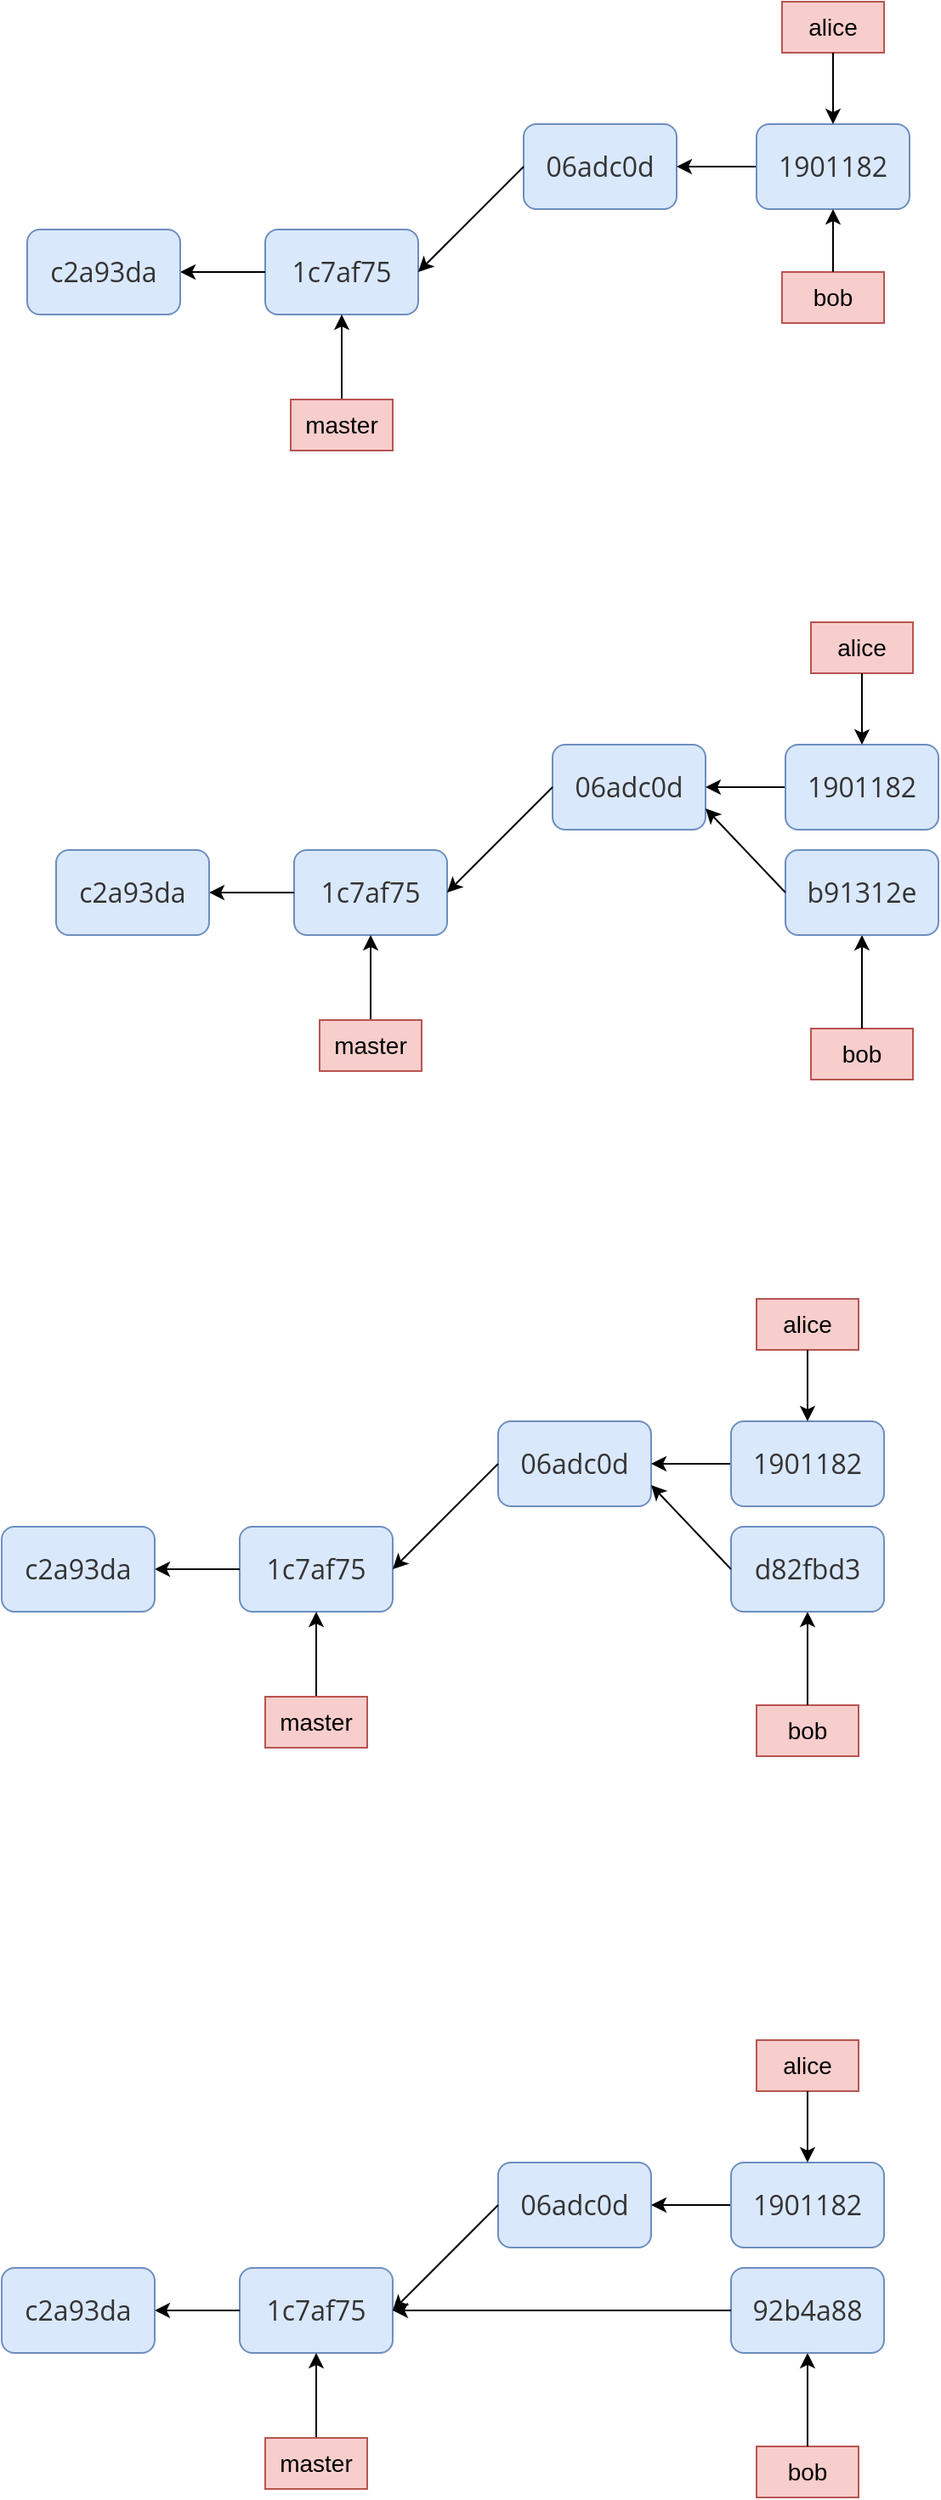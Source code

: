<mxfile version="12.4.8" type="github">
  <diagram id="Sr2y8E48ZZrtgwOpP8ap" name="Page-1">
    <mxGraphModel dx="1144" dy="1292" grid="0" gridSize="10" guides="1" tooltips="1" connect="1" arrows="1" fold="1" page="1" pageScale="1" pageWidth="827" pageHeight="1169" math="0" shadow="0">
      <root>
        <mxCell id="0"/>
        <mxCell id="1" parent="0"/>
        <mxCell id="795kp8MBvgSKVHXz9DKC-1" value="&lt;span style=&quot;color: rgb(51 , 51 , 51) ; font-family: &amp;#34;open sans&amp;#34; , &amp;#34;clear sans&amp;#34; , &amp;#34;helvetica neue&amp;#34; , &amp;#34;helvetica&amp;#34; , &amp;#34;arial&amp;#34; , sans-serif ; font-size: 16px ; white-space: pre-wrap&quot;&gt;1c7af75&lt;/span&gt;" style="rounded=1;whiteSpace=wrap;html=1;fillColor=#dae8fc;strokeColor=#6c8ebf;" parent="1" vertex="1">
          <mxGeometry x="209" y="180" width="90" height="50" as="geometry"/>
        </mxCell>
        <mxCell id="jVZEl1FH-rObJHTlhoI0-1" value="&lt;span style=&quot;color: rgb(51 , 51 , 51) ; font-family: &amp;#34;open sans&amp;#34; , &amp;#34;clear sans&amp;#34; , &amp;#34;helvetica neue&amp;#34; , &amp;#34;helvetica&amp;#34; , &amp;#34;arial&amp;#34; , sans-serif ; font-size: 16px ; white-space: pre-wrap&quot;&gt;06adc0d&lt;/span&gt;" style="rounded=1;whiteSpace=wrap;html=1;fillColor=#dae8fc;strokeColor=#6c8ebf;" parent="1" vertex="1">
          <mxGeometry x="361" y="118" width="90" height="50" as="geometry"/>
        </mxCell>
        <mxCell id="jVZEl1FH-rObJHTlhoI0-2" value="" style="endArrow=classic;html=1;entryX=1;entryY=0.5;entryDx=0;entryDy=0;exitX=0;exitY=0.5;exitDx=0;exitDy=0;" parent="1" source="jVZEl1FH-rObJHTlhoI0-1" target="795kp8MBvgSKVHXz9DKC-1" edge="1">
          <mxGeometry width="50" height="50" relative="1" as="geometry">
            <mxPoint x="349" y="210" as="sourcePoint"/>
            <mxPoint x="399" y="160" as="targetPoint"/>
          </mxGeometry>
        </mxCell>
        <mxCell id="jVZEl1FH-rObJHTlhoI0-3" value="" style="endArrow=classic;html=1;exitX=0;exitY=0.5;exitDx=0;exitDy=0;entryX=1;entryY=0.5;entryDx=0;entryDy=0;" parent="1" source="jVZEl1FH-rObJHTlhoI0-4" target="jVZEl1FH-rObJHTlhoI0-1" edge="1">
          <mxGeometry width="50" height="50" relative="1" as="geometry">
            <mxPoint x="399" y="250" as="sourcePoint"/>
            <mxPoint x="449" y="200" as="targetPoint"/>
          </mxGeometry>
        </mxCell>
        <mxCell id="jVZEl1FH-rObJHTlhoI0-4" value="&lt;span style=&quot;color: rgb(51 , 51 , 51) ; font-family: &amp;#34;open sans&amp;#34; , &amp;#34;clear sans&amp;#34; , &amp;#34;helvetica neue&amp;#34; , &amp;#34;helvetica&amp;#34; , &amp;#34;arial&amp;#34; , sans-serif ; font-size: 16px ; white-space: pre-wrap&quot;&gt;1901182&lt;/span&gt;" style="rounded=1;whiteSpace=wrap;html=1;fillColor=#dae8fc;strokeColor=#6c8ebf;" parent="1" vertex="1">
          <mxGeometry x="498" y="118" width="90" height="50" as="geometry"/>
        </mxCell>
        <mxCell id="jVZEl1FH-rObJHTlhoI0-5" value="" style="endArrow=classic;html=1;entryX=1;entryY=0.5;entryDx=0;entryDy=0;exitX=0;exitY=0.5;exitDx=0;exitDy=0;" parent="1" source="795kp8MBvgSKVHXz9DKC-1" target="jVZEl1FH-rObJHTlhoI0-6" edge="1">
          <mxGeometry width="50" height="50" relative="1" as="geometry">
            <mxPoint x="219" y="340" as="sourcePoint"/>
            <mxPoint x="269" y="290" as="targetPoint"/>
          </mxGeometry>
        </mxCell>
        <mxCell id="jVZEl1FH-rObJHTlhoI0-6" value="&lt;span style=&quot;color: rgb(51 , 51 , 51) ; font-family: &amp;#34;open sans&amp;#34; , &amp;#34;clear sans&amp;#34; , &amp;#34;helvetica neue&amp;#34; , &amp;#34;helvetica&amp;#34; , &amp;#34;arial&amp;#34; , sans-serif ; font-size: 16px ; white-space: pre-wrap&quot;&gt;c2a93da&lt;/span&gt;" style="rounded=1;whiteSpace=wrap;html=1;fillColor=#dae8fc;strokeColor=#6c8ebf;" parent="1" vertex="1">
          <mxGeometry x="69" y="180" width="90" height="50" as="geometry"/>
        </mxCell>
        <mxCell id="jVZEl1FH-rObJHTlhoI0-7" value="" style="endArrow=classic;html=1;entryX=0.5;entryY=1;entryDx=0;entryDy=0;exitX=0.5;exitY=0;exitDx=0;exitDy=0;" parent="1" source="jVZEl1FH-rObJHTlhoI0-8" target="795kp8MBvgSKVHXz9DKC-1" edge="1">
          <mxGeometry width="50" height="50" relative="1" as="geometry">
            <mxPoint x="254" y="290" as="sourcePoint"/>
            <mxPoint x="279" y="240" as="targetPoint"/>
          </mxGeometry>
        </mxCell>
        <mxCell id="jVZEl1FH-rObJHTlhoI0-8" value="&lt;font style=&quot;font-size: 14px&quot;&gt;master&lt;/font&gt;" style="rounded=0;whiteSpace=wrap;html=1;fillColor=#f8cecc;strokeColor=#b85450;" parent="1" vertex="1">
          <mxGeometry x="224" y="280" width="60" height="30" as="geometry"/>
        </mxCell>
        <mxCell id="jVZEl1FH-rObJHTlhoI0-10" value="&lt;font style=&quot;font-size: 14px&quot;&gt;bob&lt;/font&gt;" style="rounded=0;whiteSpace=wrap;html=1;fillColor=#f8cecc;strokeColor=#b85450;" parent="1" vertex="1">
          <mxGeometry x="513" y="205" width="60" height="30" as="geometry"/>
        </mxCell>
        <mxCell id="jVZEl1FH-rObJHTlhoI0-11" value="&lt;font style=&quot;font-size: 14px&quot;&gt;alice&lt;/font&gt;" style="rounded=0;whiteSpace=wrap;html=1;fillColor=#f8cecc;strokeColor=#b85450;" parent="1" vertex="1">
          <mxGeometry x="513" y="46" width="60" height="30" as="geometry"/>
        </mxCell>
        <mxCell id="jVZEl1FH-rObJHTlhoI0-12" value="" style="endArrow=classic;html=1;entryX=0.5;entryY=1;entryDx=0;entryDy=0;exitX=0.5;exitY=0;exitDx=0;exitDy=0;" parent="1" source="jVZEl1FH-rObJHTlhoI0-10" target="jVZEl1FH-rObJHTlhoI0-4" edge="1">
          <mxGeometry width="50" height="50" relative="1" as="geometry">
            <mxPoint x="479" y="300" as="sourcePoint"/>
            <mxPoint x="529" y="250" as="targetPoint"/>
          </mxGeometry>
        </mxCell>
        <mxCell id="jVZEl1FH-rObJHTlhoI0-13" value="" style="endArrow=classic;html=1;exitX=0.5;exitY=1;exitDx=0;exitDy=0;entryX=0.5;entryY=0;entryDx=0;entryDy=0;" parent="1" source="jVZEl1FH-rObJHTlhoI0-11" target="jVZEl1FH-rObJHTlhoI0-4" edge="1">
          <mxGeometry width="50" height="50" relative="1" as="geometry">
            <mxPoint x="449" y="190" as="sourcePoint"/>
            <mxPoint x="499" y="140" as="targetPoint"/>
          </mxGeometry>
        </mxCell>
        <mxCell id="cau2N2S4sWyKv_NoReAi-13" value="&lt;span style=&quot;color: rgb(51 , 51 , 51) ; font-family: &amp;#34;open sans&amp;#34; , &amp;#34;clear sans&amp;#34; , &amp;#34;helvetica neue&amp;#34; , &amp;#34;helvetica&amp;#34; , &amp;#34;arial&amp;#34; , sans-serif ; font-size: 16px ; white-space: pre-wrap&quot;&gt;1c7af75&lt;/span&gt;" style="rounded=1;whiteSpace=wrap;html=1;fillColor=#dae8fc;strokeColor=#6c8ebf;" vertex="1" parent="1">
          <mxGeometry x="226" y="545" width="90" height="50" as="geometry"/>
        </mxCell>
        <mxCell id="cau2N2S4sWyKv_NoReAi-14" value="&lt;span style=&quot;color: rgb(51 , 51 , 51) ; font-family: &amp;#34;open sans&amp;#34; , &amp;#34;clear sans&amp;#34; , &amp;#34;helvetica neue&amp;#34; , &amp;#34;helvetica&amp;#34; , &amp;#34;arial&amp;#34; , sans-serif ; font-size: 16px ; white-space: pre-wrap&quot;&gt;06adc0d&lt;/span&gt;" style="rounded=1;whiteSpace=wrap;html=1;fillColor=#dae8fc;strokeColor=#6c8ebf;" vertex="1" parent="1">
          <mxGeometry x="378" y="483" width="90" height="50" as="geometry"/>
        </mxCell>
        <mxCell id="cau2N2S4sWyKv_NoReAi-15" value="" style="endArrow=classic;html=1;entryX=1;entryY=0.5;entryDx=0;entryDy=0;exitX=0;exitY=0.5;exitDx=0;exitDy=0;" edge="1" parent="1" source="cau2N2S4sWyKv_NoReAi-14" target="cau2N2S4sWyKv_NoReAi-13">
          <mxGeometry width="50" height="50" relative="1" as="geometry">
            <mxPoint x="366" y="575" as="sourcePoint"/>
            <mxPoint x="416" y="525" as="targetPoint"/>
          </mxGeometry>
        </mxCell>
        <mxCell id="cau2N2S4sWyKv_NoReAi-16" value="" style="endArrow=classic;html=1;exitX=0;exitY=0.5;exitDx=0;exitDy=0;entryX=1;entryY=0.5;entryDx=0;entryDy=0;" edge="1" parent="1" source="cau2N2S4sWyKv_NoReAi-17" target="cau2N2S4sWyKv_NoReAi-14">
          <mxGeometry width="50" height="50" relative="1" as="geometry">
            <mxPoint x="416" y="615" as="sourcePoint"/>
            <mxPoint x="466" y="565" as="targetPoint"/>
          </mxGeometry>
        </mxCell>
        <mxCell id="cau2N2S4sWyKv_NoReAi-17" value="&lt;span style=&quot;color: rgb(51 , 51 , 51) ; font-family: &amp;#34;open sans&amp;#34; , &amp;#34;clear sans&amp;#34; , &amp;#34;helvetica neue&amp;#34; , &amp;#34;helvetica&amp;#34; , &amp;#34;arial&amp;#34; , sans-serif ; font-size: 16px ; white-space: pre-wrap&quot;&gt;1901182&lt;/span&gt;" style="rounded=1;whiteSpace=wrap;html=1;fillColor=#dae8fc;strokeColor=#6c8ebf;" vertex="1" parent="1">
          <mxGeometry x="515" y="483" width="90" height="50" as="geometry"/>
        </mxCell>
        <mxCell id="cau2N2S4sWyKv_NoReAi-18" value="" style="endArrow=classic;html=1;entryX=1;entryY=0.5;entryDx=0;entryDy=0;exitX=0;exitY=0.5;exitDx=0;exitDy=0;" edge="1" parent="1" source="cau2N2S4sWyKv_NoReAi-13" target="cau2N2S4sWyKv_NoReAi-19">
          <mxGeometry width="50" height="50" relative="1" as="geometry">
            <mxPoint x="236" y="705" as="sourcePoint"/>
            <mxPoint x="286" y="655" as="targetPoint"/>
          </mxGeometry>
        </mxCell>
        <mxCell id="cau2N2S4sWyKv_NoReAi-19" value="&lt;span style=&quot;color: rgb(51 , 51 , 51) ; font-family: &amp;#34;open sans&amp;#34; , &amp;#34;clear sans&amp;#34; , &amp;#34;helvetica neue&amp;#34; , &amp;#34;helvetica&amp;#34; , &amp;#34;arial&amp;#34; , sans-serif ; font-size: 16px ; white-space: pre-wrap&quot;&gt;c2a93da&lt;/span&gt;" style="rounded=1;whiteSpace=wrap;html=1;fillColor=#dae8fc;strokeColor=#6c8ebf;" vertex="1" parent="1">
          <mxGeometry x="86" y="545" width="90" height="50" as="geometry"/>
        </mxCell>
        <mxCell id="cau2N2S4sWyKv_NoReAi-20" value="" style="endArrow=classic;html=1;entryX=0.5;entryY=1;entryDx=0;entryDy=0;exitX=0.5;exitY=0;exitDx=0;exitDy=0;" edge="1" parent="1" source="cau2N2S4sWyKv_NoReAi-21" target="cau2N2S4sWyKv_NoReAi-13">
          <mxGeometry width="50" height="50" relative="1" as="geometry">
            <mxPoint x="271" y="655" as="sourcePoint"/>
            <mxPoint x="296" y="605" as="targetPoint"/>
          </mxGeometry>
        </mxCell>
        <mxCell id="cau2N2S4sWyKv_NoReAi-21" value="&lt;font style=&quot;font-size: 14px&quot;&gt;master&lt;/font&gt;" style="rounded=0;whiteSpace=wrap;html=1;fillColor=#f8cecc;strokeColor=#b85450;" vertex="1" parent="1">
          <mxGeometry x="241" y="645" width="60" height="30" as="geometry"/>
        </mxCell>
        <mxCell id="cau2N2S4sWyKv_NoReAi-22" value="&lt;font style=&quot;font-size: 14px&quot;&gt;bob&lt;/font&gt;" style="rounded=0;whiteSpace=wrap;html=1;fillColor=#f8cecc;strokeColor=#b85450;" vertex="1" parent="1">
          <mxGeometry x="530" y="650" width="60" height="30" as="geometry"/>
        </mxCell>
        <mxCell id="cau2N2S4sWyKv_NoReAi-23" value="&lt;font style=&quot;font-size: 14px&quot;&gt;alice&lt;/font&gt;" style="rounded=0;whiteSpace=wrap;html=1;fillColor=#f8cecc;strokeColor=#b85450;" vertex="1" parent="1">
          <mxGeometry x="530" y="411" width="60" height="30" as="geometry"/>
        </mxCell>
        <mxCell id="cau2N2S4sWyKv_NoReAi-24" value="" style="endArrow=classic;html=1;exitX=0.5;exitY=0;exitDx=0;exitDy=0;entryX=0.5;entryY=1;entryDx=0;entryDy=0;" edge="1" parent="1" source="cau2N2S4sWyKv_NoReAi-22" target="cau2N2S4sWyKv_NoReAi-26">
          <mxGeometry width="50" height="50" relative="1" as="geometry">
            <mxPoint x="496" y="665" as="sourcePoint"/>
            <mxPoint x="560" y="638" as="targetPoint"/>
          </mxGeometry>
        </mxCell>
        <mxCell id="cau2N2S4sWyKv_NoReAi-25" value="" style="endArrow=classic;html=1;exitX=0.5;exitY=1;exitDx=0;exitDy=0;entryX=0.5;entryY=0;entryDx=0;entryDy=0;" edge="1" parent="1" source="cau2N2S4sWyKv_NoReAi-23" target="cau2N2S4sWyKv_NoReAi-17">
          <mxGeometry width="50" height="50" relative="1" as="geometry">
            <mxPoint x="466" y="555" as="sourcePoint"/>
            <mxPoint x="516" y="505" as="targetPoint"/>
          </mxGeometry>
        </mxCell>
        <mxCell id="cau2N2S4sWyKv_NoReAi-26" value="&lt;span style=&quot;color: rgb(51 , 51 , 51) ; font-family: &amp;#34;open sans&amp;#34; , &amp;#34;clear sans&amp;#34; , &amp;#34;helvetica neue&amp;#34; , &amp;#34;helvetica&amp;#34; , &amp;#34;arial&amp;#34; , sans-serif ; font-size: 16px ; white-space: pre-wrap&quot;&gt;b91312e&lt;/span&gt;" style="rounded=1;whiteSpace=wrap;html=1;fillColor=#dae8fc;strokeColor=#6c8ebf;" vertex="1" parent="1">
          <mxGeometry x="515" y="545" width="90" height="50" as="geometry"/>
        </mxCell>
        <mxCell id="cau2N2S4sWyKv_NoReAi-28" value="" style="endArrow=classic;html=1;exitX=0;exitY=0.5;exitDx=0;exitDy=0;entryX=1;entryY=0.75;entryDx=0;entryDy=0;" edge="1" parent="1" source="cau2N2S4sWyKv_NoReAi-26" target="cau2N2S4sWyKv_NoReAi-14">
          <mxGeometry width="50" height="50" relative="1" as="geometry">
            <mxPoint x="525" y="518" as="sourcePoint"/>
            <mxPoint x="478" y="518" as="targetPoint"/>
          </mxGeometry>
        </mxCell>
        <mxCell id="cau2N2S4sWyKv_NoReAi-29" value="&lt;span style=&quot;color: rgb(51 , 51 , 51) ; font-family: &amp;#34;open sans&amp;#34; , &amp;#34;clear sans&amp;#34; , &amp;#34;helvetica neue&amp;#34; , &amp;#34;helvetica&amp;#34; , &amp;#34;arial&amp;#34; , sans-serif ; font-size: 16px ; white-space: pre-wrap&quot;&gt;1c7af75&lt;/span&gt;" style="rounded=1;whiteSpace=wrap;html=1;fillColor=#dae8fc;strokeColor=#6c8ebf;" vertex="1" parent="1">
          <mxGeometry x="194" y="943" width="90" height="50" as="geometry"/>
        </mxCell>
        <mxCell id="cau2N2S4sWyKv_NoReAi-30" value="&lt;span style=&quot;color: rgb(51 , 51 , 51) ; font-family: &amp;#34;open sans&amp;#34; , &amp;#34;clear sans&amp;#34; , &amp;#34;helvetica neue&amp;#34; , &amp;#34;helvetica&amp;#34; , &amp;#34;arial&amp;#34; , sans-serif ; font-size: 16px ; white-space: pre-wrap&quot;&gt;06adc0d&lt;/span&gt;" style="rounded=1;whiteSpace=wrap;html=1;fillColor=#dae8fc;strokeColor=#6c8ebf;" vertex="1" parent="1">
          <mxGeometry x="346" y="881" width="90" height="50" as="geometry"/>
        </mxCell>
        <mxCell id="cau2N2S4sWyKv_NoReAi-31" value="" style="endArrow=classic;html=1;entryX=1;entryY=0.5;entryDx=0;entryDy=0;exitX=0;exitY=0.5;exitDx=0;exitDy=0;" edge="1" parent="1" source="cau2N2S4sWyKv_NoReAi-30" target="cau2N2S4sWyKv_NoReAi-29">
          <mxGeometry width="50" height="50" relative="1" as="geometry">
            <mxPoint x="334" y="973" as="sourcePoint"/>
            <mxPoint x="384" y="923" as="targetPoint"/>
          </mxGeometry>
        </mxCell>
        <mxCell id="cau2N2S4sWyKv_NoReAi-32" value="" style="endArrow=classic;html=1;exitX=0;exitY=0.5;exitDx=0;exitDy=0;entryX=1;entryY=0.5;entryDx=0;entryDy=0;" edge="1" parent="1" source="cau2N2S4sWyKv_NoReAi-33" target="cau2N2S4sWyKv_NoReAi-30">
          <mxGeometry width="50" height="50" relative="1" as="geometry">
            <mxPoint x="384" y="1013" as="sourcePoint"/>
            <mxPoint x="434" y="963" as="targetPoint"/>
          </mxGeometry>
        </mxCell>
        <mxCell id="cau2N2S4sWyKv_NoReAi-33" value="&lt;span style=&quot;color: rgb(51 , 51 , 51) ; font-family: &amp;#34;open sans&amp;#34; , &amp;#34;clear sans&amp;#34; , &amp;#34;helvetica neue&amp;#34; , &amp;#34;helvetica&amp;#34; , &amp;#34;arial&amp;#34; , sans-serif ; font-size: 16px ; white-space: pre-wrap&quot;&gt;1901182&lt;/span&gt;" style="rounded=1;whiteSpace=wrap;html=1;fillColor=#dae8fc;strokeColor=#6c8ebf;" vertex="1" parent="1">
          <mxGeometry x="483" y="881" width="90" height="50" as="geometry"/>
        </mxCell>
        <mxCell id="cau2N2S4sWyKv_NoReAi-34" value="" style="endArrow=classic;html=1;entryX=1;entryY=0.5;entryDx=0;entryDy=0;exitX=0;exitY=0.5;exitDx=0;exitDy=0;" edge="1" parent="1" source="cau2N2S4sWyKv_NoReAi-29" target="cau2N2S4sWyKv_NoReAi-35">
          <mxGeometry width="50" height="50" relative="1" as="geometry">
            <mxPoint x="204" y="1103" as="sourcePoint"/>
            <mxPoint x="254" y="1053" as="targetPoint"/>
          </mxGeometry>
        </mxCell>
        <mxCell id="cau2N2S4sWyKv_NoReAi-35" value="&lt;span style=&quot;color: rgb(51 , 51 , 51) ; font-family: &amp;#34;open sans&amp;#34; , &amp;#34;clear sans&amp;#34; , &amp;#34;helvetica neue&amp;#34; , &amp;#34;helvetica&amp;#34; , &amp;#34;arial&amp;#34; , sans-serif ; font-size: 16px ; white-space: pre-wrap&quot;&gt;c2a93da&lt;/span&gt;" style="rounded=1;whiteSpace=wrap;html=1;fillColor=#dae8fc;strokeColor=#6c8ebf;" vertex="1" parent="1">
          <mxGeometry x="54" y="943" width="90" height="50" as="geometry"/>
        </mxCell>
        <mxCell id="cau2N2S4sWyKv_NoReAi-36" value="" style="endArrow=classic;html=1;entryX=0.5;entryY=1;entryDx=0;entryDy=0;exitX=0.5;exitY=0;exitDx=0;exitDy=0;" edge="1" parent="1" source="cau2N2S4sWyKv_NoReAi-37" target="cau2N2S4sWyKv_NoReAi-29">
          <mxGeometry width="50" height="50" relative="1" as="geometry">
            <mxPoint x="239" y="1053" as="sourcePoint"/>
            <mxPoint x="264" y="1003" as="targetPoint"/>
          </mxGeometry>
        </mxCell>
        <mxCell id="cau2N2S4sWyKv_NoReAi-37" value="&lt;font style=&quot;font-size: 14px&quot;&gt;master&lt;/font&gt;" style="rounded=0;whiteSpace=wrap;html=1;fillColor=#f8cecc;strokeColor=#b85450;" vertex="1" parent="1">
          <mxGeometry x="209" y="1043" width="60" height="30" as="geometry"/>
        </mxCell>
        <mxCell id="cau2N2S4sWyKv_NoReAi-38" value="&lt;font style=&quot;font-size: 14px&quot;&gt;bob&lt;/font&gt;" style="rounded=0;whiteSpace=wrap;html=1;fillColor=#f8cecc;strokeColor=#b85450;" vertex="1" parent="1">
          <mxGeometry x="498" y="1048" width="60" height="30" as="geometry"/>
        </mxCell>
        <mxCell id="cau2N2S4sWyKv_NoReAi-39" value="&lt;font style=&quot;font-size: 14px&quot;&gt;alice&lt;/font&gt;" style="rounded=0;whiteSpace=wrap;html=1;fillColor=#f8cecc;strokeColor=#b85450;" vertex="1" parent="1">
          <mxGeometry x="498" y="809" width="60" height="30" as="geometry"/>
        </mxCell>
        <mxCell id="cau2N2S4sWyKv_NoReAi-40" value="" style="endArrow=classic;html=1;exitX=0.5;exitY=0;exitDx=0;exitDy=0;entryX=0.5;entryY=1;entryDx=0;entryDy=0;" edge="1" parent="1" source="cau2N2S4sWyKv_NoReAi-38" target="cau2N2S4sWyKv_NoReAi-42">
          <mxGeometry width="50" height="50" relative="1" as="geometry">
            <mxPoint x="464" y="1063" as="sourcePoint"/>
            <mxPoint x="528" y="1036" as="targetPoint"/>
          </mxGeometry>
        </mxCell>
        <mxCell id="cau2N2S4sWyKv_NoReAi-41" value="" style="endArrow=classic;html=1;exitX=0.5;exitY=1;exitDx=0;exitDy=0;entryX=0.5;entryY=0;entryDx=0;entryDy=0;" edge="1" parent="1" source="cau2N2S4sWyKv_NoReAi-39" target="cau2N2S4sWyKv_NoReAi-33">
          <mxGeometry width="50" height="50" relative="1" as="geometry">
            <mxPoint x="434" y="953" as="sourcePoint"/>
            <mxPoint x="484" y="903" as="targetPoint"/>
          </mxGeometry>
        </mxCell>
        <mxCell id="cau2N2S4sWyKv_NoReAi-42" value="&lt;font color=&quot;#333333&quot; face=&quot;open sans, clear sans, helvetica neue, helvetica, arial, sans-serif&quot;&gt;&lt;span style=&quot;font-size: 16px ; white-space: pre-wrap&quot;&gt;d82fbd3&lt;/span&gt;&lt;/font&gt;" style="rounded=1;whiteSpace=wrap;html=1;fillColor=#dae8fc;strokeColor=#6c8ebf;" vertex="1" parent="1">
          <mxGeometry x="483" y="943" width="90" height="50" as="geometry"/>
        </mxCell>
        <mxCell id="cau2N2S4sWyKv_NoReAi-43" value="" style="endArrow=classic;html=1;exitX=0;exitY=0.5;exitDx=0;exitDy=0;entryX=1;entryY=0.75;entryDx=0;entryDy=0;" edge="1" parent="1" source="cau2N2S4sWyKv_NoReAi-42" target="cau2N2S4sWyKv_NoReAi-30">
          <mxGeometry width="50" height="50" relative="1" as="geometry">
            <mxPoint x="493" y="916" as="sourcePoint"/>
            <mxPoint x="446" y="916" as="targetPoint"/>
          </mxGeometry>
        </mxCell>
        <mxCell id="cau2N2S4sWyKv_NoReAi-44" value="&lt;span style=&quot;color: rgb(51 , 51 , 51) ; font-family: &amp;#34;open sans&amp;#34; , &amp;#34;clear sans&amp;#34; , &amp;#34;helvetica neue&amp;#34; , &amp;#34;helvetica&amp;#34; , &amp;#34;arial&amp;#34; , sans-serif ; font-size: 16px ; white-space: pre-wrap&quot;&gt;1c7af75&lt;/span&gt;" style="rounded=1;whiteSpace=wrap;html=1;fillColor=#dae8fc;strokeColor=#6c8ebf;" vertex="1" parent="1">
          <mxGeometry x="194" y="1379" width="90" height="50" as="geometry"/>
        </mxCell>
        <mxCell id="cau2N2S4sWyKv_NoReAi-45" value="&lt;span style=&quot;color: rgb(51 , 51 , 51) ; font-family: &amp;#34;open sans&amp;#34; , &amp;#34;clear sans&amp;#34; , &amp;#34;helvetica neue&amp;#34; , &amp;#34;helvetica&amp;#34; , &amp;#34;arial&amp;#34; , sans-serif ; font-size: 16px ; white-space: pre-wrap&quot;&gt;06adc0d&lt;/span&gt;" style="rounded=1;whiteSpace=wrap;html=1;fillColor=#dae8fc;strokeColor=#6c8ebf;" vertex="1" parent="1">
          <mxGeometry x="346" y="1317" width="90" height="50" as="geometry"/>
        </mxCell>
        <mxCell id="cau2N2S4sWyKv_NoReAi-46" value="" style="endArrow=classic;html=1;entryX=1;entryY=0.5;entryDx=0;entryDy=0;exitX=0;exitY=0.5;exitDx=0;exitDy=0;" edge="1" parent="1" source="cau2N2S4sWyKv_NoReAi-45" target="cau2N2S4sWyKv_NoReAi-44">
          <mxGeometry width="50" height="50" relative="1" as="geometry">
            <mxPoint x="334" y="1409" as="sourcePoint"/>
            <mxPoint x="384" y="1359" as="targetPoint"/>
          </mxGeometry>
        </mxCell>
        <mxCell id="cau2N2S4sWyKv_NoReAi-47" value="" style="endArrow=classic;html=1;exitX=0;exitY=0.5;exitDx=0;exitDy=0;entryX=1;entryY=0.5;entryDx=0;entryDy=0;" edge="1" parent="1" source="cau2N2S4sWyKv_NoReAi-48" target="cau2N2S4sWyKv_NoReAi-45">
          <mxGeometry width="50" height="50" relative="1" as="geometry">
            <mxPoint x="384" y="1449" as="sourcePoint"/>
            <mxPoint x="434" y="1399" as="targetPoint"/>
          </mxGeometry>
        </mxCell>
        <mxCell id="cau2N2S4sWyKv_NoReAi-48" value="&lt;span style=&quot;color: rgb(51 , 51 , 51) ; font-family: &amp;#34;open sans&amp;#34; , &amp;#34;clear sans&amp;#34; , &amp;#34;helvetica neue&amp;#34; , &amp;#34;helvetica&amp;#34; , &amp;#34;arial&amp;#34; , sans-serif ; font-size: 16px ; white-space: pre-wrap&quot;&gt;1901182&lt;/span&gt;" style="rounded=1;whiteSpace=wrap;html=1;fillColor=#dae8fc;strokeColor=#6c8ebf;" vertex="1" parent="1">
          <mxGeometry x="483" y="1317" width="90" height="50" as="geometry"/>
        </mxCell>
        <mxCell id="cau2N2S4sWyKv_NoReAi-49" value="" style="endArrow=classic;html=1;entryX=1;entryY=0.5;entryDx=0;entryDy=0;exitX=0;exitY=0.5;exitDx=0;exitDy=0;" edge="1" parent="1" source="cau2N2S4sWyKv_NoReAi-44" target="cau2N2S4sWyKv_NoReAi-50">
          <mxGeometry width="50" height="50" relative="1" as="geometry">
            <mxPoint x="204" y="1539" as="sourcePoint"/>
            <mxPoint x="254" y="1489" as="targetPoint"/>
          </mxGeometry>
        </mxCell>
        <mxCell id="cau2N2S4sWyKv_NoReAi-50" value="&lt;span style=&quot;color: rgb(51 , 51 , 51) ; font-family: &amp;#34;open sans&amp;#34; , &amp;#34;clear sans&amp;#34; , &amp;#34;helvetica neue&amp;#34; , &amp;#34;helvetica&amp;#34; , &amp;#34;arial&amp;#34; , sans-serif ; font-size: 16px ; white-space: pre-wrap&quot;&gt;c2a93da&lt;/span&gt;" style="rounded=1;whiteSpace=wrap;html=1;fillColor=#dae8fc;strokeColor=#6c8ebf;" vertex="1" parent="1">
          <mxGeometry x="54" y="1379" width="90" height="50" as="geometry"/>
        </mxCell>
        <mxCell id="cau2N2S4sWyKv_NoReAi-51" value="" style="endArrow=classic;html=1;entryX=0.5;entryY=1;entryDx=0;entryDy=0;exitX=0.5;exitY=0;exitDx=0;exitDy=0;" edge="1" parent="1" source="cau2N2S4sWyKv_NoReAi-52" target="cau2N2S4sWyKv_NoReAi-44">
          <mxGeometry width="50" height="50" relative="1" as="geometry">
            <mxPoint x="239" y="1489" as="sourcePoint"/>
            <mxPoint x="264" y="1439" as="targetPoint"/>
          </mxGeometry>
        </mxCell>
        <mxCell id="cau2N2S4sWyKv_NoReAi-52" value="&lt;font style=&quot;font-size: 14px&quot;&gt;master&lt;/font&gt;" style="rounded=0;whiteSpace=wrap;html=1;fillColor=#f8cecc;strokeColor=#b85450;" vertex="1" parent="1">
          <mxGeometry x="209" y="1479" width="60" height="30" as="geometry"/>
        </mxCell>
        <mxCell id="cau2N2S4sWyKv_NoReAi-53" value="&lt;font style=&quot;font-size: 14px&quot;&gt;bob&lt;/font&gt;" style="rounded=0;whiteSpace=wrap;html=1;fillColor=#f8cecc;strokeColor=#b85450;" vertex="1" parent="1">
          <mxGeometry x="498" y="1484" width="60" height="30" as="geometry"/>
        </mxCell>
        <mxCell id="cau2N2S4sWyKv_NoReAi-54" value="&lt;font style=&quot;font-size: 14px&quot;&gt;alice&lt;/font&gt;" style="rounded=0;whiteSpace=wrap;html=1;fillColor=#f8cecc;strokeColor=#b85450;" vertex="1" parent="1">
          <mxGeometry x="498" y="1245" width="60" height="30" as="geometry"/>
        </mxCell>
        <mxCell id="cau2N2S4sWyKv_NoReAi-55" value="" style="endArrow=classic;html=1;exitX=0.5;exitY=0;exitDx=0;exitDy=0;entryX=0.5;entryY=1;entryDx=0;entryDy=0;" edge="1" parent="1" source="cau2N2S4sWyKv_NoReAi-53" target="cau2N2S4sWyKv_NoReAi-57">
          <mxGeometry width="50" height="50" relative="1" as="geometry">
            <mxPoint x="464" y="1499" as="sourcePoint"/>
            <mxPoint x="528" y="1472" as="targetPoint"/>
          </mxGeometry>
        </mxCell>
        <mxCell id="cau2N2S4sWyKv_NoReAi-56" value="" style="endArrow=classic;html=1;exitX=0.5;exitY=1;exitDx=0;exitDy=0;entryX=0.5;entryY=0;entryDx=0;entryDy=0;" edge="1" parent="1" source="cau2N2S4sWyKv_NoReAi-54" target="cau2N2S4sWyKv_NoReAi-48">
          <mxGeometry width="50" height="50" relative="1" as="geometry">
            <mxPoint x="434" y="1389" as="sourcePoint"/>
            <mxPoint x="484" y="1339" as="targetPoint"/>
          </mxGeometry>
        </mxCell>
        <mxCell id="cau2N2S4sWyKv_NoReAi-57" value="&lt;font color=&quot;#333333&quot; face=&quot;open sans, clear sans, helvetica neue, helvetica, arial, sans-serif&quot;&gt;&lt;span style=&quot;font-size: 16px ; white-space: pre-wrap&quot;&gt;92b4a88&lt;/span&gt;&lt;/font&gt;" style="rounded=1;whiteSpace=wrap;html=1;fillColor=#dae8fc;strokeColor=#6c8ebf;" vertex="1" parent="1">
          <mxGeometry x="483" y="1379" width="90" height="50" as="geometry"/>
        </mxCell>
        <mxCell id="cau2N2S4sWyKv_NoReAi-58" value="" style="endArrow=classic;html=1;exitX=0;exitY=0.5;exitDx=0;exitDy=0;entryX=1;entryY=0.5;entryDx=0;entryDy=0;" edge="1" parent="1" source="cau2N2S4sWyKv_NoReAi-57" target="cau2N2S4sWyKv_NoReAi-44">
          <mxGeometry width="50" height="50" relative="1" as="geometry">
            <mxPoint x="493" y="1352" as="sourcePoint"/>
            <mxPoint x="446" y="1352" as="targetPoint"/>
          </mxGeometry>
        </mxCell>
      </root>
    </mxGraphModel>
  </diagram>
</mxfile>
